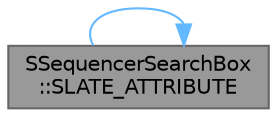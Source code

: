 digraph "SSequencerSearchBox::SLATE_ATTRIBUTE"
{
 // INTERACTIVE_SVG=YES
 // LATEX_PDF_SIZE
  bgcolor="transparent";
  edge [fontname=Helvetica,fontsize=10,labelfontname=Helvetica,labelfontsize=10];
  node [fontname=Helvetica,fontsize=10,shape=box,height=0.2,width=0.4];
  rankdir="LR";
  Node1 [id="Node000001",label="SSequencerSearchBox\l::SLATE_ATTRIBUTE",height=0.2,width=0.4,color="gray40", fillcolor="grey60", style="filled", fontcolor="black",tooltip="Hint text to display for the search text when there is no value."];
  Node1 -> Node1 [id="edge1_Node000001_Node000001",color="steelblue1",style="solid",tooltip=" "];
}
